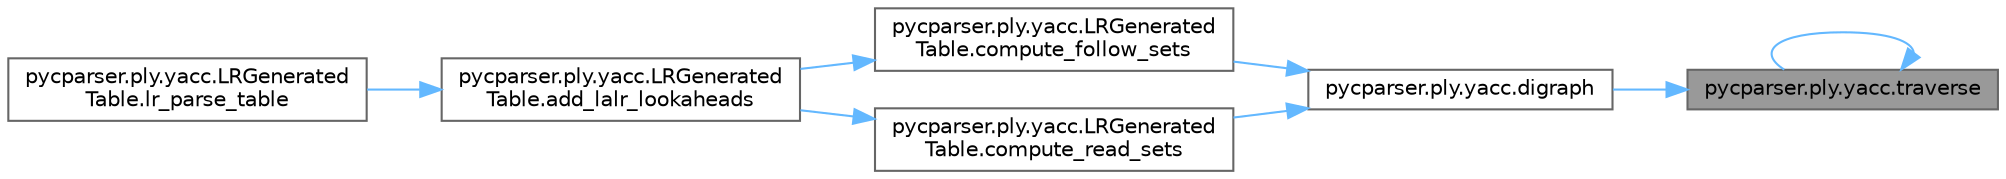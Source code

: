 digraph "pycparser.ply.yacc.traverse"
{
 // LATEX_PDF_SIZE
  bgcolor="transparent";
  edge [fontname=Helvetica,fontsize=10,labelfontname=Helvetica,labelfontsize=10];
  node [fontname=Helvetica,fontsize=10,shape=box,height=0.2,width=0.4];
  rankdir="RL";
  Node1 [id="Node000001",label="pycparser.ply.yacc.traverse",height=0.2,width=0.4,color="gray40", fillcolor="grey60", style="filled", fontcolor="black",tooltip=" "];
  Node1 -> Node2 [id="edge1_Node000001_Node000002",dir="back",color="steelblue1",style="solid",tooltip=" "];
  Node2 [id="Node000002",label="pycparser.ply.yacc.digraph",height=0.2,width=0.4,color="grey40", fillcolor="white", style="filled",URL="$namespacepycparser_1_1ply_1_1yacc.html#afaf218f9b6355acf32232226ed3b459a",tooltip=" "];
  Node2 -> Node3 [id="edge2_Node000002_Node000003",dir="back",color="steelblue1",style="solid",tooltip=" "];
  Node3 [id="Node000003",label="pycparser.ply.yacc.LRGenerated\lTable.compute_follow_sets",height=0.2,width=0.4,color="grey40", fillcolor="white", style="filled",URL="$classpycparser_1_1ply_1_1yacc_1_1_l_r_generated_table.html#a7ba3fe4d4baf01411b037e2108bf5439",tooltip=" "];
  Node3 -> Node4 [id="edge3_Node000003_Node000004",dir="back",color="steelblue1",style="solid",tooltip=" "];
  Node4 [id="Node000004",label="pycparser.ply.yacc.LRGenerated\lTable.add_lalr_lookaheads",height=0.2,width=0.4,color="grey40", fillcolor="white", style="filled",URL="$classpycparser_1_1ply_1_1yacc_1_1_l_r_generated_table.html#a332ad0559e551cafb02e317f2a1f4db6",tooltip=" "];
  Node4 -> Node5 [id="edge4_Node000004_Node000005",dir="back",color="steelblue1",style="solid",tooltip=" "];
  Node5 [id="Node000005",label="pycparser.ply.yacc.LRGenerated\lTable.lr_parse_table",height=0.2,width=0.4,color="grey40", fillcolor="white", style="filled",URL="$classpycparser_1_1ply_1_1yacc_1_1_l_r_generated_table.html#ac57ad9ac9204af942619d17f4bdaaf20",tooltip=" "];
  Node2 -> Node6 [id="edge5_Node000002_Node000006",dir="back",color="steelblue1",style="solid",tooltip=" "];
  Node6 [id="Node000006",label="pycparser.ply.yacc.LRGenerated\lTable.compute_read_sets",height=0.2,width=0.4,color="grey40", fillcolor="white", style="filled",URL="$classpycparser_1_1ply_1_1yacc_1_1_l_r_generated_table.html#ad7a41b4af152c1613032c1e641701af9",tooltip=" "];
  Node6 -> Node4 [id="edge6_Node000006_Node000004",dir="back",color="steelblue1",style="solid",tooltip=" "];
  Node1 -> Node1 [id="edge7_Node000001_Node000001",dir="back",color="steelblue1",style="solid",tooltip=" "];
}
